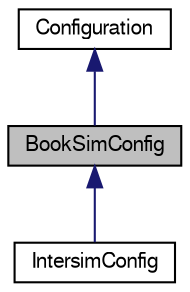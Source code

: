 digraph "BookSimConfig"
{
  bgcolor="transparent";
  edge [fontname="FreeSans",fontsize="10",labelfontname="FreeSans",labelfontsize="10"];
  node [fontname="FreeSans",fontsize="10",shape=record];
  Node0 [label="BookSimConfig",height=0.2,width=0.4,color="black", fillcolor="grey75", style="filled", fontcolor="black"];
  Node1 -> Node0 [dir="back",color="midnightblue",fontsize="10",style="solid",fontname="FreeSans"];
  Node1 [label="Configuration",height=0.2,width=0.4,color="black",URL="$classConfiguration.html"];
  Node0 -> Node2 [dir="back",color="midnightblue",fontsize="10",style="solid",fontname="FreeSans"];
  Node2 [label="IntersimConfig",height=0.2,width=0.4,color="black",URL="$classIntersimConfig.html"];
}
